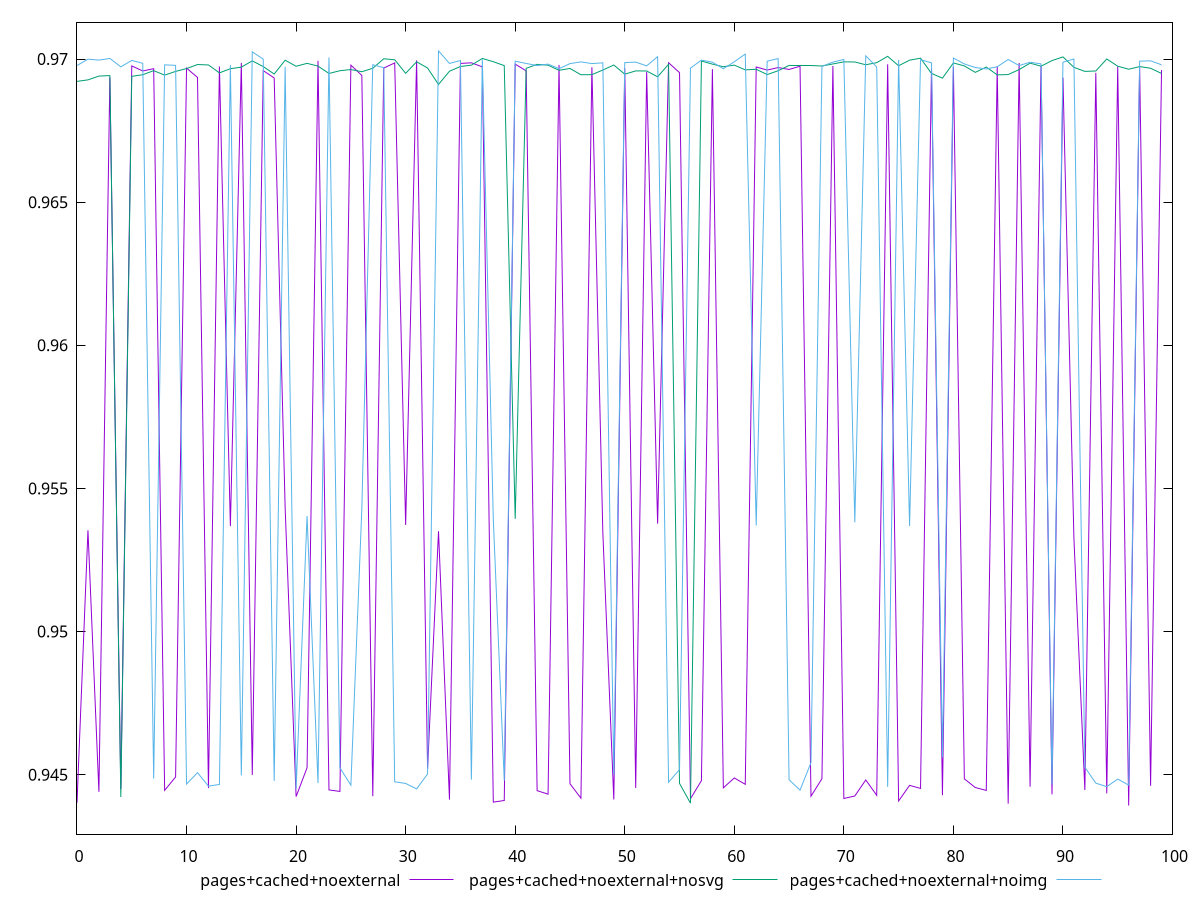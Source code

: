 $_pagesCachedNoexternal <<EOF
0.94401914162845
0.953538286506328
0.9444025510262182
0.9693573353656225
0.9445004261414259
0.9697608463498785
0.9695842798678213
0.9696643316917791
0.9444537299700276
0.9449218169180182
0.9696851815253462
0.9693570639441238
0.9445311860891779
0.9697401736026972
0.9536851480889489
0.9698677613455674
0.9449936306432273
0.9695967580893335
0.9693387122696211
0.9543240035829883
0.944236433556896
0.945244109318951
0.9699398796700953
0.9444691219665535
0.9444162170710269
0.9697874814006138
0.9694284126615715
0.9442484187364307
0.9696858104718362
0.9698651299289729
0.9537260193474717
0.9699561588510233
0.9452097851965635
0.9535061144032303
0.944129513156605
0.969848192238967
0.9698693544442571
0.9697281821160482
0.9440421698520622
0.944099703264288
0.9698232400669318
0.9695900062137657
0.9444430023280985
0.9443211010915014
0.9697954958622929
0.9446851556115226
0.9441805962133127
0.9697159181984908
0.953458247824045
0.9441336719423492
0.9696756205051167
0.944538172939493
0.969550718194004
0.9537704347085303
0.9698714576094676
0.9695266537249678
0.9441623469753895
0.9447920276288146
0.9696471596055678
0.9445413373649505
0.9448870508383945
0.9446648371079519
0.9697239807824116
0.969615964151717
0.9697026361656034
0.9696377527668483
0.9697498650849321
0.9442499535150668
0.9448612858629923
0.9697573118109606
0.9441697595120823
0.9442573854149774
0.9448169934324597
0.944280637403769
0.9698179900005099
0.9440832705221478
0.9446284675270147
0.9445216263631155
0.9696901948941102
0.9442842347226601
0.9697286489077388
0.9448556790567346
0.9445529198290011
0.944451924734268
0.9697403351437712
0.943989238626144
0.9698628385069493
0.9445817494292464
0.9697697263784995
0.9443123426969131
0.9693498254677531
0.9532749101052246
0.9444650624216864
0.9695193147852188
0.9443478281705755
0.9697390786985688
0.9439247064149171
0.9697688115440158
0.9446138819695662
0.9696156762084229
EOF
$_pagesCachedNoexternalNosvg <<EOF
0.9692204519981169
0.969273138846195
0.9694054068726624
0.9694233172869755
0.9442228920957652
0.9693968920930212
0.9694524366827649
0.969595839890901
0.9694384391986725
0.969569438563009
0.9696672440328908
0.9698091907895345
0.9697940257503432
0.9695174753642912
0.9696634687413521
0.9697184861646586
0.9699366446010589
0.9697379299192925
0.9694776398188066
0.9699588923386491
0.9697490575377126
0.9698500993780135
0.9697545306416859
0.9694977421859832
0.9695928331163316
0.9696337052709006
0.969557962179148
0.9696772021611418
0.9700108695515763
0.9699761114130372
0.9695024687952867
0.9699048986520591
0.9696887035175662
0.9691123400232853
0.9695757160664727
0.9697400300101656
0.9697875351935088
0.9700219324410089
0.9699075010044611
0.9697722734708447
0.9539392889543742
0.969675728346986
0.9698155529098359
0.9697871227797386
0.9696076310832409
0.9696714684055459
0.9694526533856044
0.9694554704326117
0.9696177277661004
0.9697914619083441
0.9694728204822447
0.9695864228268882
0.969584099782805
0.9693805994934797
0.9698176764113843
0.944697806155967
0.944006590960597
0.9699319613967663
0.9698234729914115
0.9697316829408356
0.9697891668820289
0.9696221365140203
0.9696441740816568
0.9694582692562619
0.9695921129024219
0.9697767395176387
0.9697744078996045
0.9697748383608775
0.9697576886018803
0.9698294390470434
0.9699021172836269
0.969898360832044
0.9698012862211454
0.969874133414946
0.970095407054824
0.9697658337240862
0.9699614112932494
0.9700316370684146
0.9694983736305053
0.9693337159172335
0.969864771901676
0.9697606131143865
0.9695357041202517
0.9697210899033735
0.9694476870307566
0.9694581428613283
0.9696328237702124
0.9698574496427954
0.9697505470028918
0.9699464563566881
0.9700753986765036
0.9697114643305549
0.9695695106194231
0.9695834874886213
0.9700029811763454
0.9697508700132094
0.9696446956627032
0.9697372119179944
0.9696787208604465
0.9694970205248118
EOF
$_pagesCachedNoexternalNoimg <<EOF
0.969773816008912
0.9699963053533289
0.9699635996362705
0.9700220038059514
0.9697286130008502
0.9699517188254845
0.9698528211696467
0.9448659514590803
0.9697983911310366
0.9697804339983935
0.9446737842865319
0.9450713855913598
0.9446012397789658
0.9446598689795871
0.9697934699643174
0.9449732226357532
0.9702508143358157
0.9699984474328966
0.9447857737854914
0.9697294568054893
0.9445142410141298
0.9540364220466162
0.9447082191636165
0.9700588669987531
0.9452440705417109
0.9446338340852852
0.9542916265347365
0.9698028636563589
0.9696992319854025
0.9447531730911509
0.9446951539716786
0.9445044451013542
0.9450241145415008
0.9702844712292618
0.9698469924027744
0.9699492172165382
0.9448273803861971
0.9699893786217745
0.9539343543902958
0.9447954628459578
0.9699261961204602
0.9698465626032282
0.9697743002836698
0.969823705914734
0.9696646552941182
0.9698408315657394
0.9699018847501514
0.9698423897609577
0.9698687279512422
0.945009550880775
0.9698765674595924
0.9698945593535068
0.9697621380947187
0.9700840854744204
0.9447357476852534
0.9451819999775684
0.9696844806893687
0.9699624384874554
0.9698912406336622
0.9696620124766996
0.9699047287339759
0.9701744918855839
0.9537048902291103
0.9699245960183663
0.9700177752442223
0.9448243033698351
0.9444616413229309
0.9454218313355469
0.9697434761099104
0.969893333869837
0.9699860577099612
0.9538182360915377
0.970114418600007
0.9697235318997987
0.9445751758243581
0.9699665559692691
0.953686833448863
0.9699798437553286
0.9698666873158472
0.9456126650505143
0.9700350974201093
0.9698297794297208
0.9697046749630948
0.9696546405706914
0.9697311443693637
0.9699850488914885
0.9697731254603428
0.9698894335766435
0.9698319112439462
0.9446590691126742
0.9698896482801429
0.9700034273870766
0.945264743001447
0.9447054762723204
0.9445841119110895
0.9448472617347177
0.9446372229922309
0.9699259368897644
0.9699391290110699
0.9698000314052608
EOF
set key outside below
set terminal pngcairo
set output "report_00005_2020-11-02T22-26-11.212Z/first-contentful-paint/first-contentful-paint_pages+cached+noexternal_pages+cached+noexternal+nosvg_pages+cached+noexternal+noimg.png"
set yrange [0.9429247064149171:0.9712844712292618]
plot $_pagesCachedNoexternal title "pages+cached+noexternal" with line ,$_pagesCachedNoexternalNosvg title "pages+cached+noexternal+nosvg" with line ,$_pagesCachedNoexternalNoimg title "pages+cached+noexternal+noimg" with line ,